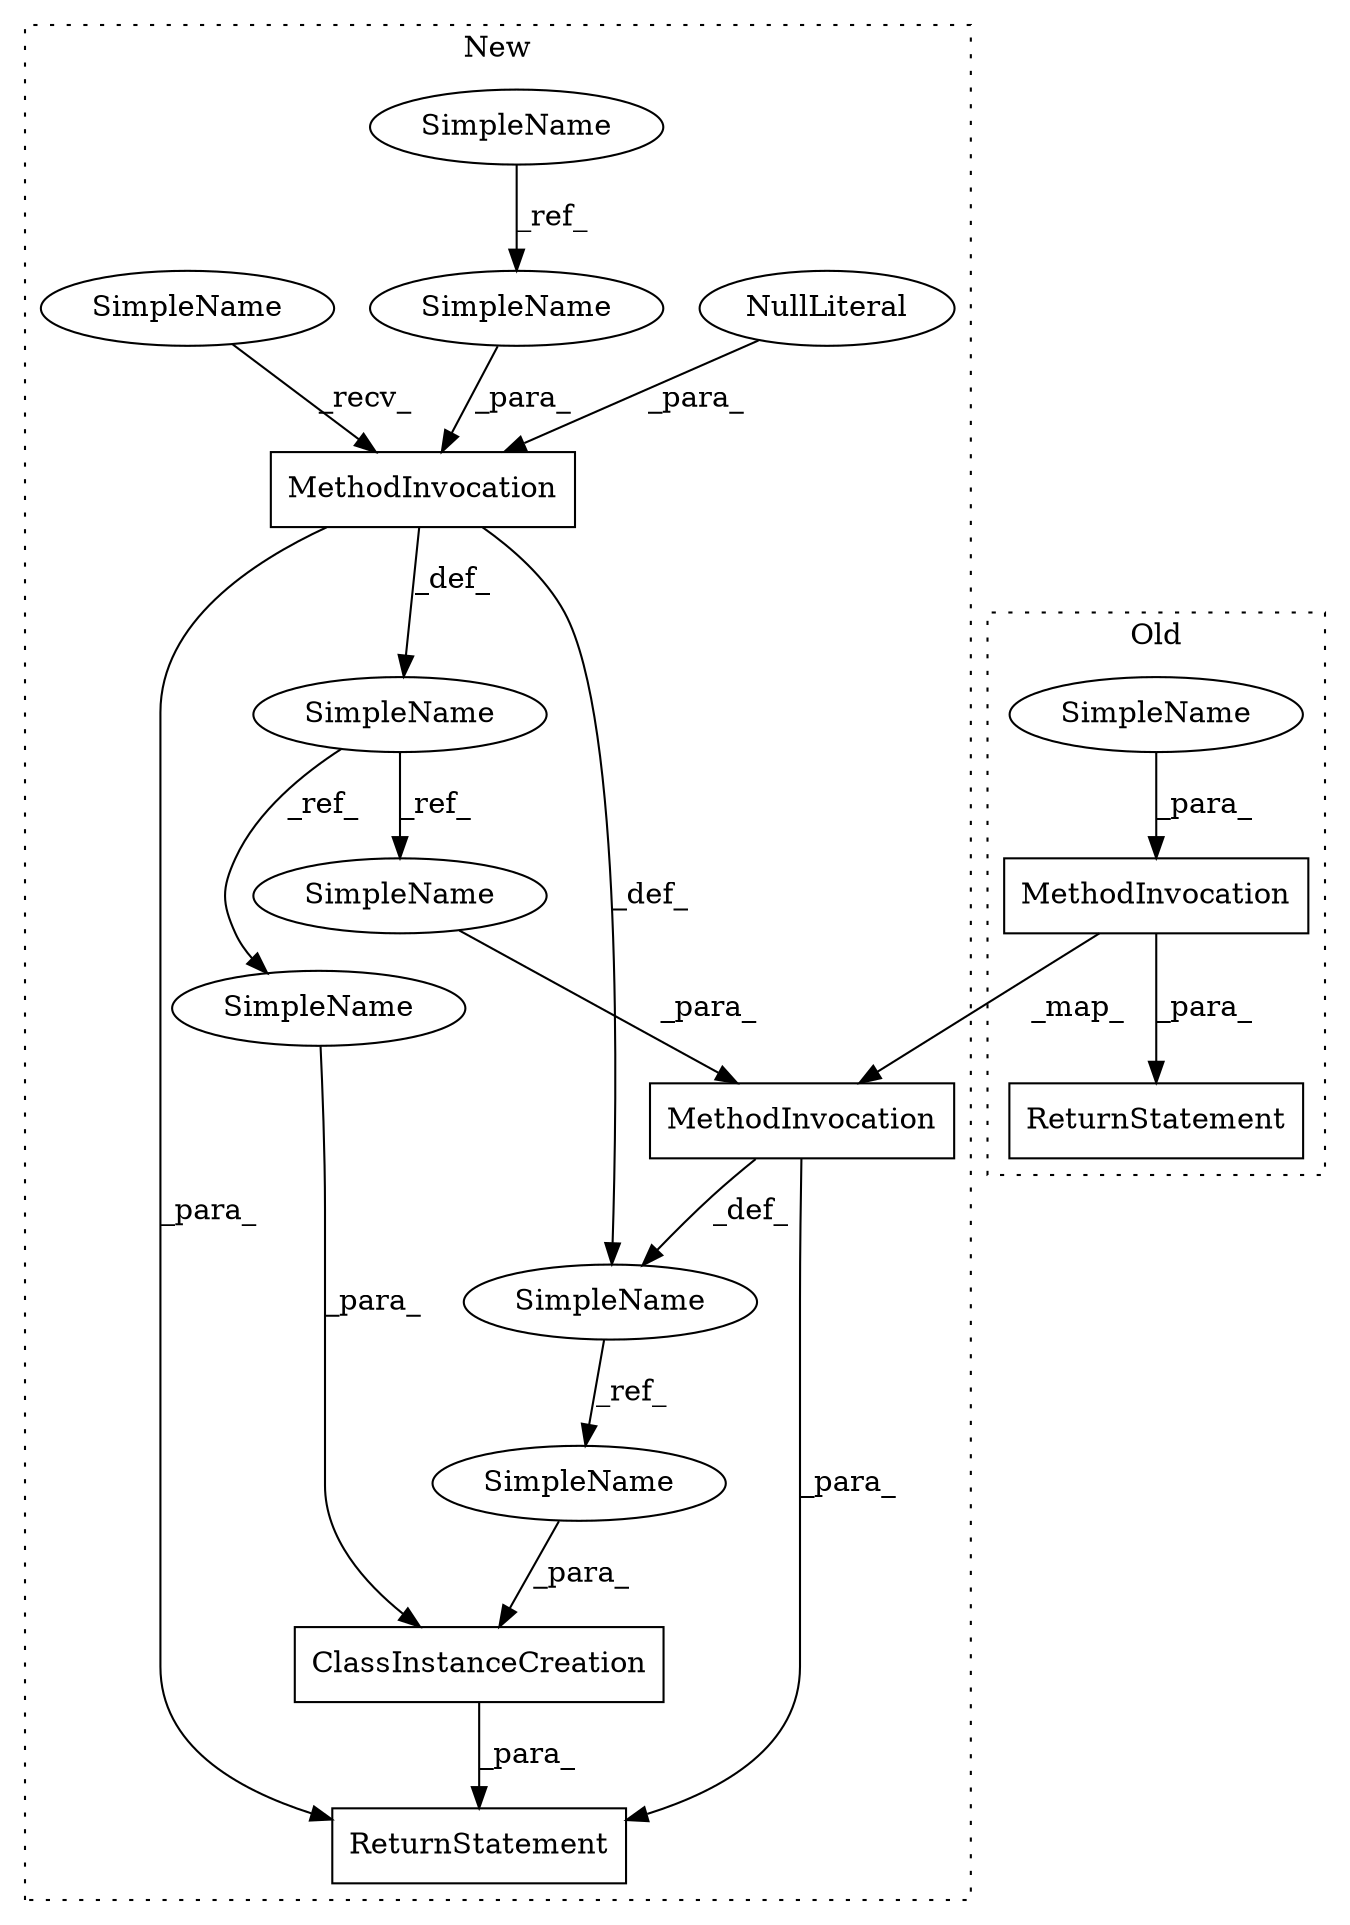 digraph G {
subgraph cluster0 {
2 [label="MethodInvocation" a="32" s="16265,16294" l="9,1" shape="box"];
6 [label="ReturnStatement" a="41" s="16249" l="7" shape="box"];
11 [label="SimpleName" a="42" s="16274" l="7" shape="ellipse"];
label = "Old";
style="dotted";
}
subgraph cluster1 {
1 [label="ClassInstanceCreation" a="14" s="16525,16572" l="34,1" shape="box"];
3 [label="MethodInvocation" a="32" s="16427,16447" l="7,1" shape="box"];
4 [label="MethodInvocation" a="32" s="16483,16509" l="9,1" shape="box"];
5 [label="NullLiteral" a="33" s="16443" l="4" shape="ellipse"];
7 [label="ReturnStatement" a="41" s="16518" l="7" shape="box"];
8 [label="SimpleName" a="42" s="16317" l="7" shape="ellipse"];
9 [label="SimpleName" a="42" s="16406" l="20" shape="ellipse"];
10 [label="SimpleName" a="42" s="16464" l="7" shape="ellipse"];
12 [label="SimpleName" a="42" s="16559" l="4" shape="ellipse"];
13 [label="SimpleName" a="42" s="16388" l="4" shape="ellipse"];
14 [label="SimpleName" a="42" s="16565" l="7" shape="ellipse"];
15 [label="SimpleName" a="42" s="16492" l="4" shape="ellipse"];
16 [label="SimpleName" a="42" s="16434" l="7" shape="ellipse"];
label = "New";
style="dotted";
}
1 -> 7 [label="_para_"];
2 -> 6 [label="_para_"];
2 -> 4 [label="_map_"];
3 -> 7 [label="_para_"];
3 -> 10 [label="_def_"];
3 -> 13 [label="_def_"];
4 -> 10 [label="_def_"];
4 -> 7 [label="_para_"];
5 -> 3 [label="_para_"];
8 -> 16 [label="_ref_"];
9 -> 3 [label="_recv_"];
10 -> 14 [label="_ref_"];
11 -> 2 [label="_para_"];
12 -> 1 [label="_para_"];
13 -> 15 [label="_ref_"];
13 -> 12 [label="_ref_"];
14 -> 1 [label="_para_"];
15 -> 4 [label="_para_"];
16 -> 3 [label="_para_"];
}